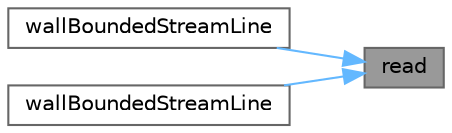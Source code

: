 digraph "read"
{
 // LATEX_PDF_SIZE
  bgcolor="transparent";
  edge [fontname=Helvetica,fontsize=10,labelfontname=Helvetica,labelfontsize=10];
  node [fontname=Helvetica,fontsize=10,shape=box,height=0.2,width=0.4];
  rankdir="RL";
  Node1 [id="Node000001",label="read",height=0.2,width=0.4,color="gray40", fillcolor="grey60", style="filled", fontcolor="black",tooltip=" "];
  Node1 -> Node2 [id="edge1_Node000001_Node000002",dir="back",color="steelblue1",style="solid",tooltip=" "];
  Node2 [id="Node000002",label="wallBoundedStreamLine",height=0.2,width=0.4,color="grey40", fillcolor="white", style="filled",URL="$classFoam_1_1functionObjects_1_1wallBoundedStreamLine.html#a2c8d21a90126836b84f1b900dc5ae9e1",tooltip=" "];
  Node1 -> Node3 [id="edge2_Node000001_Node000003",dir="back",color="steelblue1",style="solid",tooltip=" "];
  Node3 [id="Node000003",label="wallBoundedStreamLine",height=0.2,width=0.4,color="grey40", fillcolor="white", style="filled",URL="$classFoam_1_1functionObjects_1_1wallBoundedStreamLine.html#a961b7f6d2c9906f569ff3e4b0bedd6aa",tooltip=" "];
}
